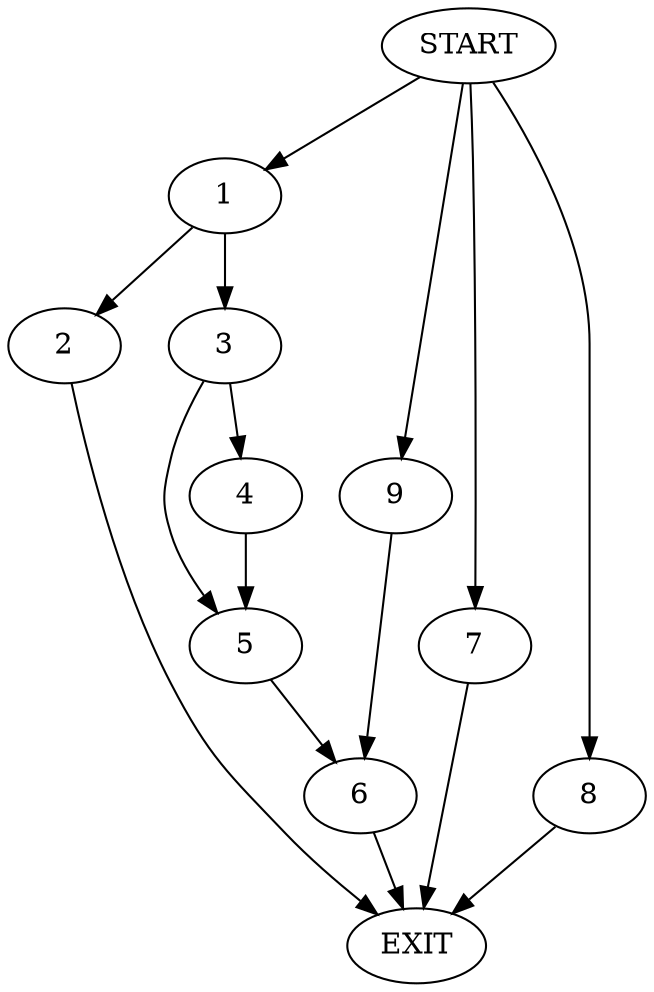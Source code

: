 digraph {
0 [label="START"]
10 [label="EXIT"]
0 -> 1
1 -> 2
1 -> 3
2 -> 10
3 -> 4
3 -> 5
4 -> 5
5 -> 6
0 -> 7
7 -> 10
6 -> 10
0 -> 8
8 -> 10
0 -> 9
9 -> 6
}
